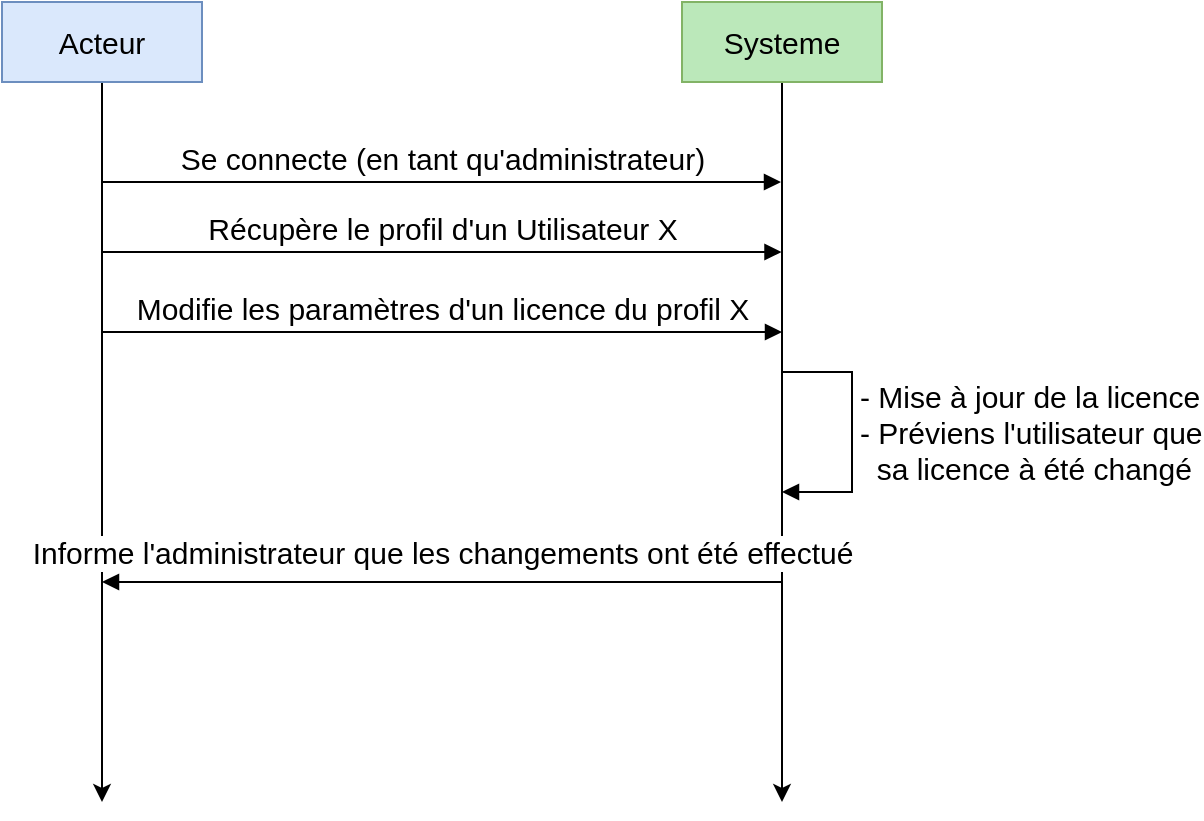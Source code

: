 <mxfile version="15.8.3" type="device"><diagram id="tyzYMp1AlKjnIEGTTdXY" name="Page-1"><mxGraphModel dx="-14" dy="440" grid="1" gridSize="10" guides="1" tooltips="1" connect="1" arrows="1" fold="1" page="1" pageScale="1" pageWidth="827" pageHeight="1169" math="0" shadow="0"><root><mxCell id="0"/><mxCell id="1" parent="0"/><mxCell id="MoNN1r9xSnv5lMj9BxpJ-85" value="Se connecte (en tant qu'administrateur)" style="html=1;verticalAlign=bottom;endArrow=block;fontSize=15;shadow=0;rounded=0;" edge="1" parent="1"><mxGeometry x="1030" y="60" width="80" as="geometry"><mxPoint x="1080" y="140" as="sourcePoint"/><mxPoint x="1419.5" y="140" as="targetPoint"/></mxGeometry></mxCell><mxCell id="MoNN1r9xSnv5lMj9BxpJ-86" style="edgeStyle=orthogonalEdgeStyle;orthogonalLoop=1;jettySize=auto;html=1;shadow=0;fontSize=15;rounded=0;" edge="1" parent="1" source="MoNN1r9xSnv5lMj9BxpJ-87"><mxGeometry relative="1" as="geometry"><mxPoint x="1080" y="450" as="targetPoint"/></mxGeometry></mxCell><mxCell id="MoNN1r9xSnv5lMj9BxpJ-87" value="Acteur" style="whiteSpace=wrap;html=1;shadow=0;fontSize=15;fillColor=#dae8fc;strokeColor=#6c8ebf;rounded=0;" vertex="1" parent="1"><mxGeometry x="1030" y="50" width="100" height="40" as="geometry"/></mxCell><mxCell id="MoNN1r9xSnv5lMj9BxpJ-88" style="edgeStyle=orthogonalEdgeStyle;orthogonalLoop=1;jettySize=auto;html=1;shadow=0;fontSize=15;rounded=0;" edge="1" parent="1" source="MoNN1r9xSnv5lMj9BxpJ-89"><mxGeometry relative="1" as="geometry"><mxPoint x="1420" y="450" as="targetPoint"/></mxGeometry></mxCell><mxCell id="MoNN1r9xSnv5lMj9BxpJ-89" value="Systeme" style="whiteSpace=wrap;html=1;shadow=0;fontSize=15;fillColor=#BBE8BA;strokeColor=#82b366;rounded=0;" vertex="1" parent="1"><mxGeometry x="1370" y="50" width="100" height="40" as="geometry"/></mxCell><mxCell id="MoNN1r9xSnv5lMj9BxpJ-90" value="Récupère le profil d'un Utilisateur X" style="html=1;verticalAlign=bottom;endArrow=block;fontSize=15;shadow=0;rounded=0;" edge="1" parent="1"><mxGeometry x="50.25" y="-475" width="80" as="geometry"><mxPoint x="1080.25" y="175" as="sourcePoint"/><mxPoint x="1419.75" y="175" as="targetPoint"/></mxGeometry></mxCell><mxCell id="MoNN1r9xSnv5lMj9BxpJ-91" value="&lt;div style=&quot;font-size: 15px;&quot;&gt;- Mise à jour de la licence &lt;br style=&quot;font-size: 15px;&quot;&gt;&lt;/div&gt;&lt;div style=&quot;font-size: 15px;&quot;&gt;- Préviens l'utilisateur que &lt;br style=&quot;font-size: 15px;&quot;&gt;&amp;nbsp; sa licence à été changé&lt;br style=&quot;font-size: 15px;&quot;&gt;&lt;/div&gt;" style="edgeStyle=orthogonalEdgeStyle;html=1;align=left;spacingLeft=2;endArrow=block;fontSize=15;shadow=0;rounded=0;" edge="1" parent="1"><mxGeometry relative="1" as="geometry"><mxPoint x="1420" y="235" as="sourcePoint"/><Array as="points"><mxPoint x="1455" y="235"/><mxPoint x="1455" y="295"/></Array><mxPoint x="1420" y="295" as="targetPoint"/><mxPoint as="offset"/></mxGeometry></mxCell><mxCell id="MoNN1r9xSnv5lMj9BxpJ-92" value="Modifie les paramètres d'un licence du profil X" style="html=1;verticalAlign=bottom;endArrow=block;fontSize=15;shadow=0;rounded=0;" edge="1" parent="1"><mxGeometry x="-40" y="-1015" width="80" as="geometry"><mxPoint x="1080" y="215" as="sourcePoint"/><mxPoint x="1420" y="215" as="targetPoint"/></mxGeometry></mxCell><mxCell id="MoNN1r9xSnv5lMj9BxpJ-93" value="Informe l'administrateur que les changements ont été effectué " style="html=1;verticalAlign=top;endArrow=block;shadow=0;fontSize=15;rounded=0;" edge="1" parent="1"><mxGeometry y="-30" width="80" relative="1" as="geometry"><mxPoint x="1420" y="340" as="sourcePoint"/><mxPoint x="1080" y="340" as="targetPoint"/><mxPoint as="offset"/></mxGeometry></mxCell></root></mxGraphModel></diagram></mxfile>